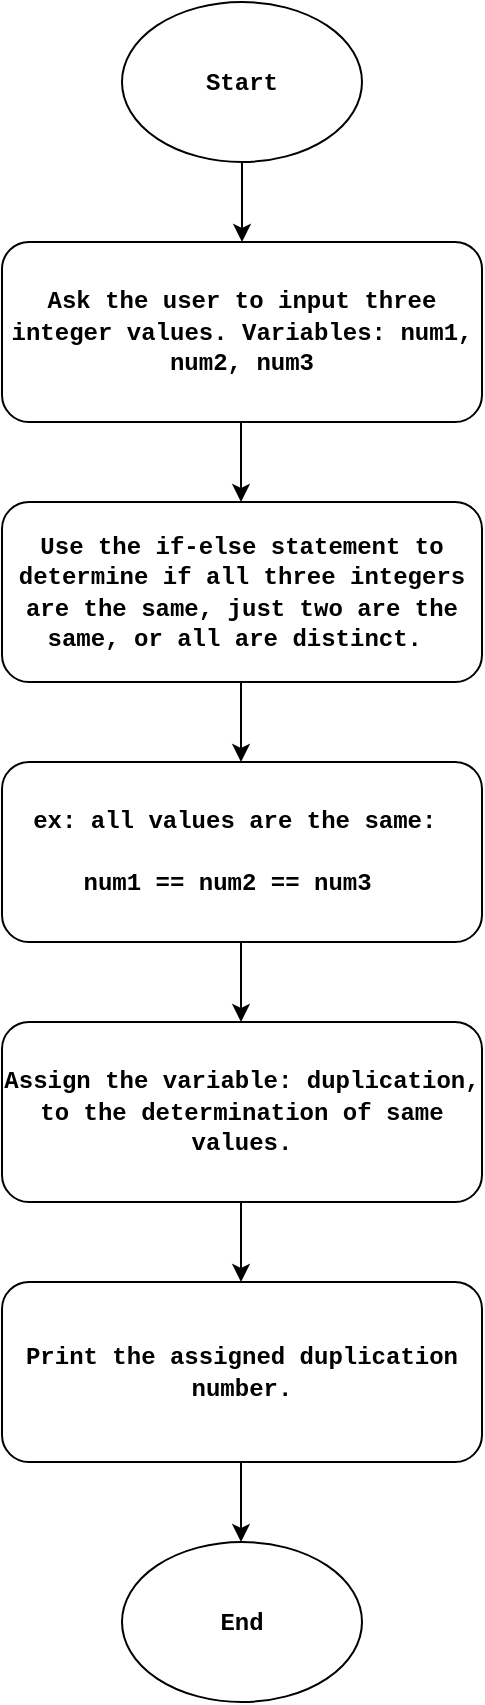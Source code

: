 <mxfile>
    <diagram id="nnoQ8Nj2f2V3Pushgd4-" name="Page-1">
        <mxGraphModel dx="576" dy="480" grid="1" gridSize="10" guides="1" tooltips="1" connect="1" arrows="1" fold="1" page="1" pageScale="1" pageWidth="850" pageHeight="1100" math="0" shadow="0">
            <root>
                <mxCell id="0"/>
                <mxCell id="1" parent="0"/>
                <mxCell id="2" value="&lt;h4&gt;&lt;font face=&quot;Courier New&quot;&gt;Start&lt;/font&gt;&lt;/h4&gt;" style="ellipse;whiteSpace=wrap;html=1;" vertex="1" parent="1">
                    <mxGeometry x="240" width="120" height="80" as="geometry"/>
                </mxCell>
                <mxCell id="3" value="" style="endArrow=classic;html=1;exitX=0.5;exitY=1;exitDx=0;exitDy=0;" edge="1" parent="1" source="2">
                    <mxGeometry width="50" height="50" relative="1" as="geometry">
                        <mxPoint x="275" y="130" as="sourcePoint"/>
                        <mxPoint x="300" y="120" as="targetPoint"/>
                    </mxGeometry>
                </mxCell>
                <mxCell id="4" value="&lt;h4&gt;&lt;font face=&quot;Courier New&quot;&gt;Ask the user to input three integer values. Variables: num1, num2, num3&lt;/font&gt;&lt;/h4&gt;" style="rounded=1;whiteSpace=wrap;html=1;" vertex="1" parent="1">
                    <mxGeometry x="180" y="120" width="240" height="90" as="geometry"/>
                </mxCell>
                <mxCell id="5" value="" style="endArrow=classic;html=1;exitX=0.5;exitY=1;exitDx=0;exitDy=0;" edge="1" parent="1">
                    <mxGeometry width="50" height="50" relative="1" as="geometry">
                        <mxPoint x="299.5" y="210" as="sourcePoint"/>
                        <mxPoint x="299.5" y="250" as="targetPoint"/>
                    </mxGeometry>
                </mxCell>
                <mxCell id="6" value="&lt;h4&gt;&lt;font face=&quot;Courier New&quot;&gt;Use the if-else statement to determine if all three integers are the same, just two are the same, or all are distinct.&amp;nbsp;&lt;/font&gt;&lt;/h4&gt;" style="rounded=1;whiteSpace=wrap;html=1;" vertex="1" parent="1">
                    <mxGeometry x="180" y="250" width="240" height="90" as="geometry"/>
                </mxCell>
                <mxCell id="7" value="" style="endArrow=classic;html=1;exitX=0.5;exitY=1;exitDx=0;exitDy=0;" edge="1" parent="1">
                    <mxGeometry width="50" height="50" relative="1" as="geometry">
                        <mxPoint x="299.5" y="340" as="sourcePoint"/>
                        <mxPoint x="299.5" y="380" as="targetPoint"/>
                    </mxGeometry>
                </mxCell>
                <mxCell id="8" value="&lt;h4&gt;&lt;font face=&quot;Courier New&quot;&gt;ex: all values are the same:&amp;nbsp;&lt;/font&gt;&lt;/h4&gt;&lt;h4&gt;&lt;font face=&quot;Courier New&quot;&gt;num1 == num2 == num3&amp;nbsp;&amp;nbsp;&lt;/font&gt;&lt;/h4&gt;" style="rounded=1;whiteSpace=wrap;html=1;" vertex="1" parent="1">
                    <mxGeometry x="180" y="380" width="240" height="90" as="geometry"/>
                </mxCell>
                <mxCell id="9" value="" style="endArrow=classic;html=1;exitX=0.5;exitY=1;exitDx=0;exitDy=0;" edge="1" parent="1">
                    <mxGeometry width="50" height="50" relative="1" as="geometry">
                        <mxPoint x="299.5" y="470" as="sourcePoint"/>
                        <mxPoint x="299.5" y="510" as="targetPoint"/>
                    </mxGeometry>
                </mxCell>
                <mxCell id="10" value="" style="endArrow=classic;html=1;exitX=0.5;exitY=1;exitDx=0;exitDy=0;" edge="1" parent="1">
                    <mxGeometry width="50" height="50" relative="1" as="geometry">
                        <mxPoint x="299.5" y="600" as="sourcePoint"/>
                        <mxPoint x="299.5" y="640" as="targetPoint"/>
                    </mxGeometry>
                </mxCell>
                <mxCell id="11" value="&lt;h4&gt;&lt;font face=&quot;Courier New&quot;&gt;Assign the variable: duplication, to the determination of same values.&lt;/font&gt;&lt;/h4&gt;" style="rounded=1;whiteSpace=wrap;html=1;" vertex="1" parent="1">
                    <mxGeometry x="180" y="510" width="240" height="90" as="geometry"/>
                </mxCell>
                <mxCell id="12" value="&lt;h4&gt;&lt;font face=&quot;Courier New&quot;&gt;Print the assigned duplication number.&lt;/font&gt;&lt;/h4&gt;" style="rounded=1;whiteSpace=wrap;html=1;" vertex="1" parent="1">
                    <mxGeometry x="180" y="640" width="240" height="90" as="geometry"/>
                </mxCell>
                <mxCell id="13" value="" style="endArrow=classic;html=1;exitX=0.5;exitY=1;exitDx=0;exitDy=0;" edge="1" parent="1">
                    <mxGeometry width="50" height="50" relative="1" as="geometry">
                        <mxPoint x="299.5" y="730" as="sourcePoint"/>
                        <mxPoint x="299.5" y="770" as="targetPoint"/>
                    </mxGeometry>
                </mxCell>
                <mxCell id="14" value="&lt;h4&gt;&lt;font face=&quot;Courier New&quot;&gt;End&lt;/font&gt;&lt;/h4&gt;" style="ellipse;whiteSpace=wrap;html=1;" vertex="1" parent="1">
                    <mxGeometry x="240" y="770" width="120" height="80" as="geometry"/>
                </mxCell>
            </root>
        </mxGraphModel>
    </diagram>
</mxfile>